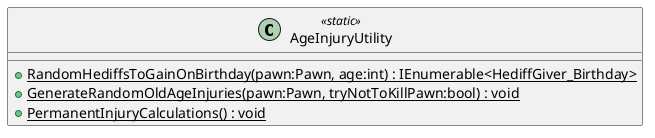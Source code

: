 @startuml
class AgeInjuryUtility <<static>> {
    + {static} RandomHediffsToGainOnBirthday(pawn:Pawn, age:int) : IEnumerable<HediffGiver_Birthday>
    + {static} GenerateRandomOldAgeInjuries(pawn:Pawn, tryNotToKillPawn:bool) : void
    + {static} PermanentInjuryCalculations() : void
}
@enduml
